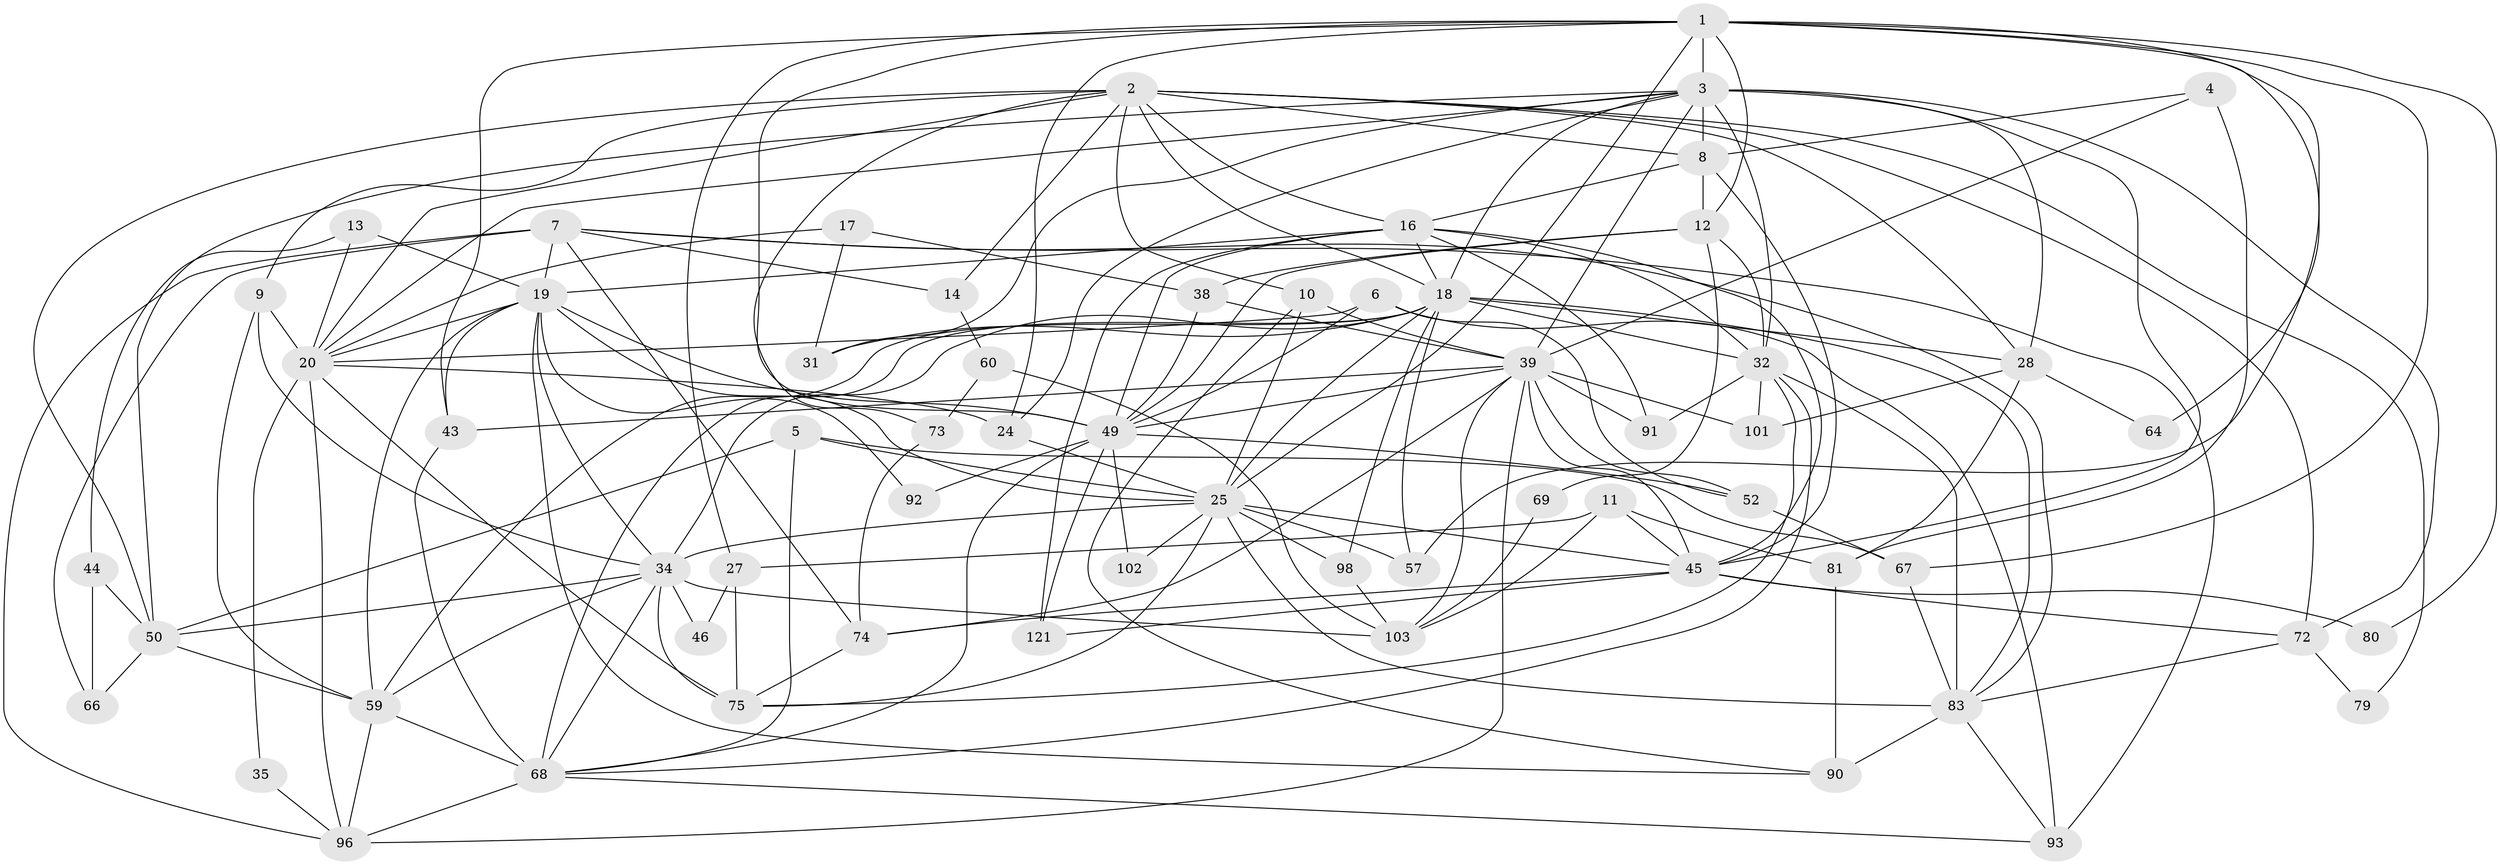 // original degree distribution, {6: 0.12903225806451613, 3: 0.27419354838709675, 4: 0.23387096774193547, 2: 0.13709677419354838, 5: 0.20161290322580644, 8: 0.016129032258064516, 7: 0.008064516129032258}
// Generated by graph-tools (version 1.1) at 2025/15/03/09/25 04:15:14]
// undirected, 62 vertices, 172 edges
graph export_dot {
graph [start="1"]
  node [color=gray90,style=filled];
  1 [super="+30+104+77"];
  2 [super="+23+58+26"];
  3 [super="+33+15"];
  4;
  5;
  6 [super="+89"];
  7 [super="+105+22"];
  8;
  9;
  10;
  11 [super="+29"];
  12 [super="+86"];
  13;
  14;
  16 [super="+56"];
  17;
  18 [super="+51+62+122"];
  19 [super="+87+21"];
  20 [super="+61+36"];
  24;
  25 [super="+48+41"];
  27;
  28;
  31 [super="+94"];
  32 [super="+97+63+78"];
  34 [super="+112+120+37"];
  35;
  38;
  39 [super="+114+40+47"];
  43;
  44 [super="+85"];
  45 [super="+124+71"];
  46;
  49 [super="+53"];
  50 [super="+109"];
  52;
  57;
  59 [super="+65"];
  60;
  64;
  66 [super="+119"];
  67;
  68 [super="+116"];
  69;
  72;
  73 [super="+111"];
  74;
  75 [super="+100+107"];
  79;
  80;
  81;
  83 [super="+84"];
  90 [super="+110"];
  91;
  92;
  93 [super="+113"];
  96;
  98;
  101;
  102;
  103;
  121;
  1 -- 3;
  1 -- 57;
  1 -- 49;
  1 -- 80;
  1 -- 67;
  1 -- 25;
  1 -- 27;
  1 -- 12;
  1 -- 24;
  1 -- 43;
  1 -- 64;
  2 -- 72;
  2 -- 73;
  2 -- 14;
  2 -- 9;
  2 -- 50;
  2 -- 20;
  2 -- 18;
  2 -- 16;
  2 -- 8;
  2 -- 10;
  2 -- 28;
  2 -- 79;
  3 -- 28;
  3 -- 20;
  3 -- 50;
  3 -- 45 [weight=2];
  3 -- 31;
  3 -- 32 [weight=2];
  3 -- 39;
  3 -- 8;
  3 -- 24;
  3 -- 72;
  3 -- 18;
  4 -- 39;
  4 -- 8;
  4 -- 81;
  5 -- 67;
  5 -- 68;
  5 -- 50;
  5 -- 25;
  6 -- 49;
  6 -- 93;
  6 -- 52;
  6 -- 20;
  7 -- 93;
  7 -- 14;
  7 -- 83;
  7 -- 96;
  7 -- 66;
  7 -- 74;
  7 -- 19 [weight=2];
  8 -- 16;
  8 -- 45;
  8 -- 12;
  9 -- 59;
  9 -- 34;
  9 -- 20;
  10 -- 90;
  10 -- 39;
  10 -- 25;
  11 -- 103;
  11 -- 27;
  11 -- 81;
  11 -- 45;
  12 -- 38;
  12 -- 49;
  12 -- 32;
  12 -- 69;
  13 -- 44 [weight=2];
  13 -- 19;
  13 -- 20;
  14 -- 60;
  16 -- 45;
  16 -- 18;
  16 -- 49;
  16 -- 32;
  16 -- 121;
  16 -- 91;
  16 -- 19;
  17 -- 38;
  17 -- 20;
  17 -- 31;
  18 -- 98;
  18 -- 57;
  18 -- 32;
  18 -- 83;
  18 -- 28;
  18 -- 25;
  18 -- 59;
  18 -- 34;
  18 -- 68;
  18 -- 31;
  19 -- 49 [weight=2];
  19 -- 25;
  19 -- 43;
  19 -- 92;
  19 -- 59;
  19 -- 34;
  19 -- 20;
  19 -- 90;
  20 -- 35;
  20 -- 75 [weight=2];
  20 -- 96;
  20 -- 24;
  24 -- 25 [weight=2];
  25 -- 75 [weight=2];
  25 -- 34;
  25 -- 98;
  25 -- 102;
  25 -- 45;
  25 -- 83;
  25 -- 57;
  27 -- 46;
  27 -- 75;
  28 -- 81;
  28 -- 64;
  28 -- 101;
  32 -- 75;
  32 -- 83;
  32 -- 101;
  32 -- 91;
  32 -- 68;
  34 -- 50;
  34 -- 103;
  34 -- 68;
  34 -- 46;
  34 -- 75;
  34 -- 59;
  35 -- 96;
  38 -- 39;
  38 -- 49;
  39 -- 96;
  39 -- 43;
  39 -- 74;
  39 -- 101;
  39 -- 103;
  39 -- 91;
  39 -- 45;
  39 -- 52;
  39 -- 49 [weight=2];
  43 -- 68;
  44 -- 50 [weight=2];
  44 -- 66;
  45 -- 121;
  45 -- 72;
  45 -- 74;
  45 -- 80;
  49 -- 52;
  49 -- 68;
  49 -- 102;
  49 -- 121;
  49 -- 92;
  50 -- 66;
  50 -- 59;
  52 -- 67;
  59 -- 68;
  59 -- 96;
  60 -- 103;
  60 -- 73;
  67 -- 83;
  68 -- 96;
  68 -- 93;
  69 -- 103;
  72 -- 79;
  72 -- 83;
  73 -- 74;
  74 -- 75;
  81 -- 90;
  83 -- 90 [weight=2];
  83 -- 93;
  98 -- 103;
}
